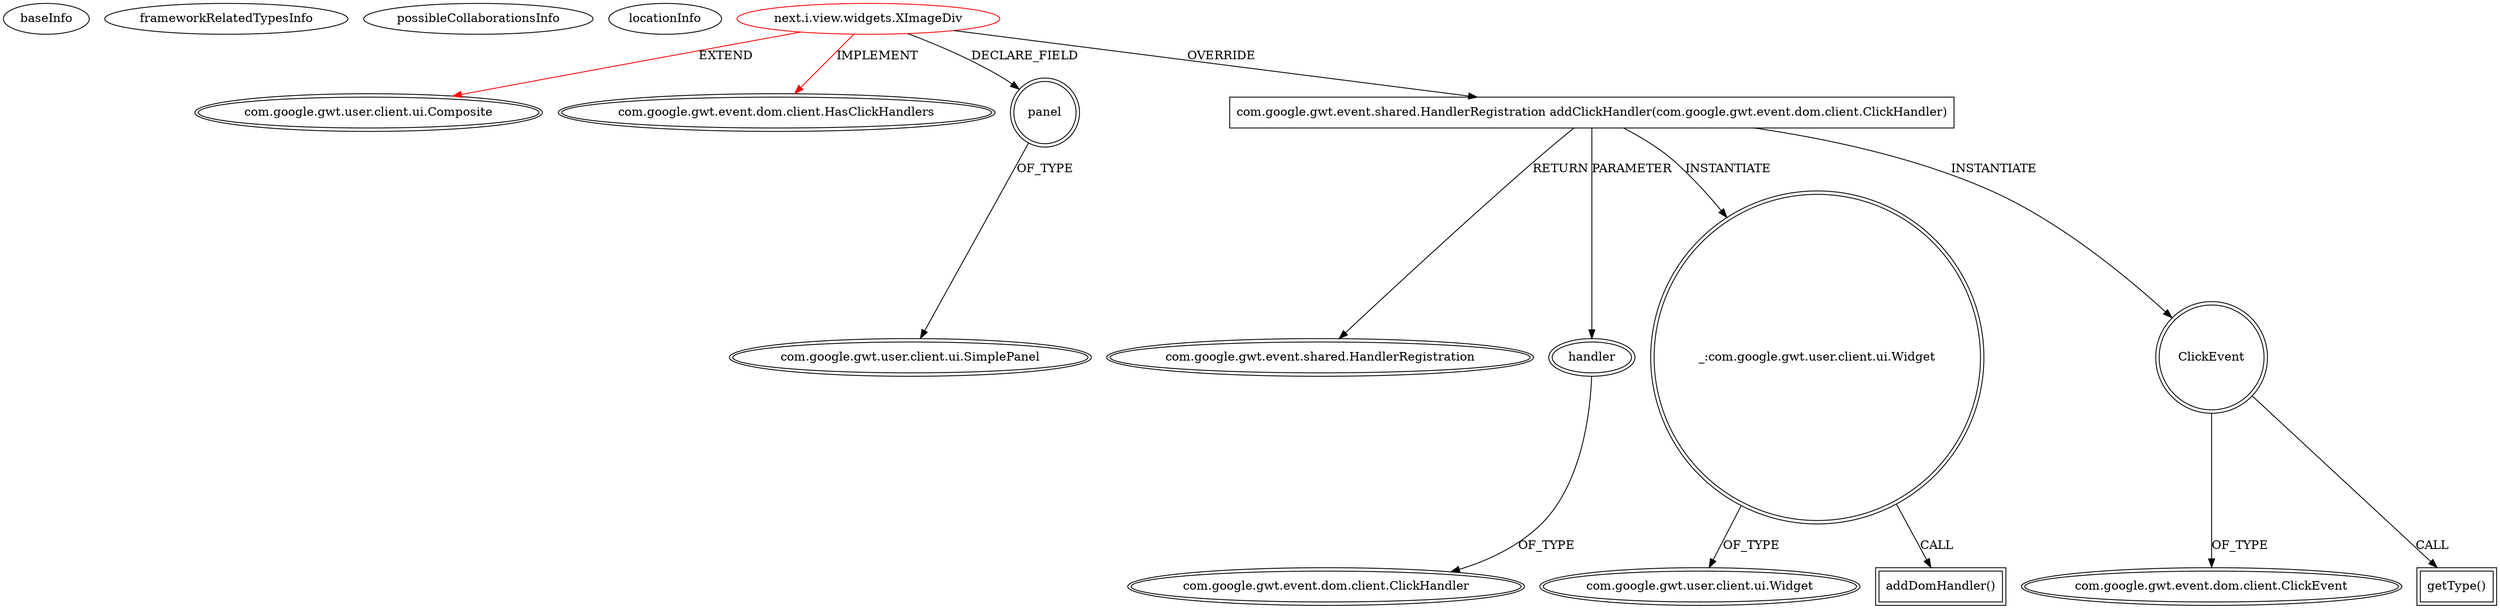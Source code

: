 digraph {
baseInfo[graphId=4214,category="extension_graph",isAnonymous=false,possibleRelation=false]
frameworkRelatedTypesInfo[0="com.google.gwt.user.client.ui.Composite",1="com.google.gwt.event.dom.client.HasClickHandlers"]
possibleCollaborationsInfo[]
locationInfo[projectName="nextinterfaces-next",filePath="/nextinterfaces-next/next-master/src/next/i/view/widgets/XImageDiv.java",contextSignature="XImageDiv",graphId="4214"]
0[label="next.i.view.widgets.XImageDiv",vertexType="ROOT_CLIENT_CLASS_DECLARATION",isFrameworkType=false,color=red]
1[label="com.google.gwt.user.client.ui.Composite",vertexType="FRAMEWORK_CLASS_TYPE",isFrameworkType=true,peripheries=2]
2[label="com.google.gwt.event.dom.client.HasClickHandlers",vertexType="FRAMEWORK_INTERFACE_TYPE",isFrameworkType=true,peripheries=2]
3[label="panel",vertexType="FIELD_DECLARATION",isFrameworkType=true,peripheries=2,shape=circle]
4[label="com.google.gwt.user.client.ui.SimplePanel",vertexType="FRAMEWORK_CLASS_TYPE",isFrameworkType=true,peripheries=2]
5[label="com.google.gwt.event.shared.HandlerRegistration addClickHandler(com.google.gwt.event.dom.client.ClickHandler)",vertexType="OVERRIDING_METHOD_DECLARATION",isFrameworkType=false,shape=box]
6[label="com.google.gwt.event.shared.HandlerRegistration",vertexType="FRAMEWORK_INTERFACE_TYPE",isFrameworkType=true,peripheries=2]
7[label="handler",vertexType="PARAMETER_DECLARATION",isFrameworkType=true,peripheries=2]
8[label="com.google.gwt.event.dom.client.ClickHandler",vertexType="FRAMEWORK_INTERFACE_TYPE",isFrameworkType=true,peripheries=2]
9[label="_:com.google.gwt.user.client.ui.Widget",vertexType="VARIABLE_EXPRESION",isFrameworkType=true,peripheries=2,shape=circle]
11[label="com.google.gwt.user.client.ui.Widget",vertexType="FRAMEWORK_CLASS_TYPE",isFrameworkType=true,peripheries=2]
10[label="addDomHandler()",vertexType="INSIDE_CALL",isFrameworkType=true,peripheries=2,shape=box]
12[label="ClickEvent",vertexType="VARIABLE_EXPRESION",isFrameworkType=true,peripheries=2,shape=circle]
14[label="com.google.gwt.event.dom.client.ClickEvent",vertexType="FRAMEWORK_CLASS_TYPE",isFrameworkType=true,peripheries=2]
13[label="getType()",vertexType="INSIDE_CALL",isFrameworkType=true,peripheries=2,shape=box]
0->1[label="EXTEND",color=red]
0->2[label="IMPLEMENT",color=red]
0->3[label="DECLARE_FIELD"]
3->4[label="OF_TYPE"]
0->5[label="OVERRIDE"]
5->6[label="RETURN"]
7->8[label="OF_TYPE"]
5->7[label="PARAMETER"]
5->9[label="INSTANTIATE"]
9->11[label="OF_TYPE"]
9->10[label="CALL"]
5->12[label="INSTANTIATE"]
12->14[label="OF_TYPE"]
12->13[label="CALL"]
}
